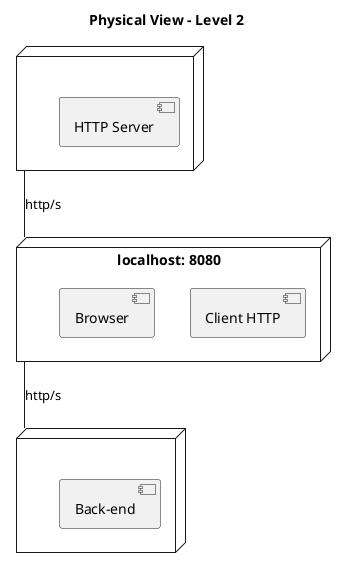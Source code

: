 @startuml
title : Physical View - Level 2

node " " as N4  {
  [HTTP Server]
  '[Front-end]
}

node "localhost: 8080" as Localhost  {
  component "Browser" as Browser  {
    '[Front-End]
  }
  [Client HTTP]
}

node " " as N3 {
  [Back-end]
  '[Weather Service]
}

N4 -- Localhost : http/s
Localhost -- N3 : http/s

@enduml